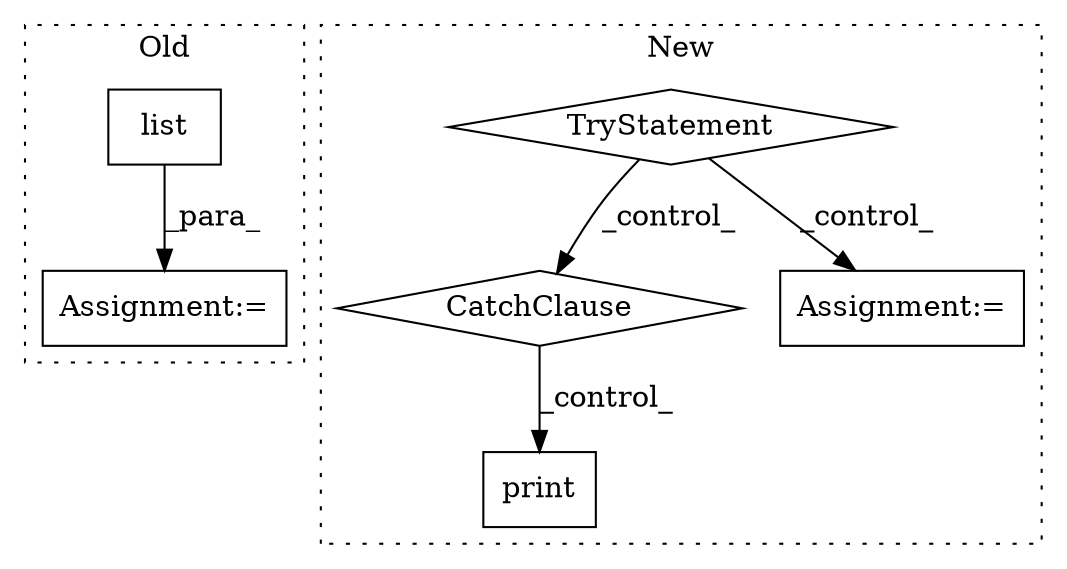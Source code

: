 digraph G {
subgraph cluster0 {
1 [label="list" a="32" s="39438,39454" l="5,1" shape="box"];
4 [label="Assignment:=" a="7" s="39437" l="1" shape="box"];
label = "Old";
style="dotted";
}
subgraph cluster1 {
2 [label="CatchClause" a="12" s="39919,39956" l="11,2" shape="diamond"];
3 [label="TryStatement" a="54" s="39818" l="4" shape="diamond"];
5 [label="Assignment:=" a="7" s="39877" l="1" shape="box"];
6 [label="print" a="32" s="39966,39990" l="6,1" shape="box"];
label = "New";
style="dotted";
}
1 -> 4 [label="_para_"];
2 -> 6 [label="_control_"];
3 -> 2 [label="_control_"];
3 -> 5 [label="_control_"];
}